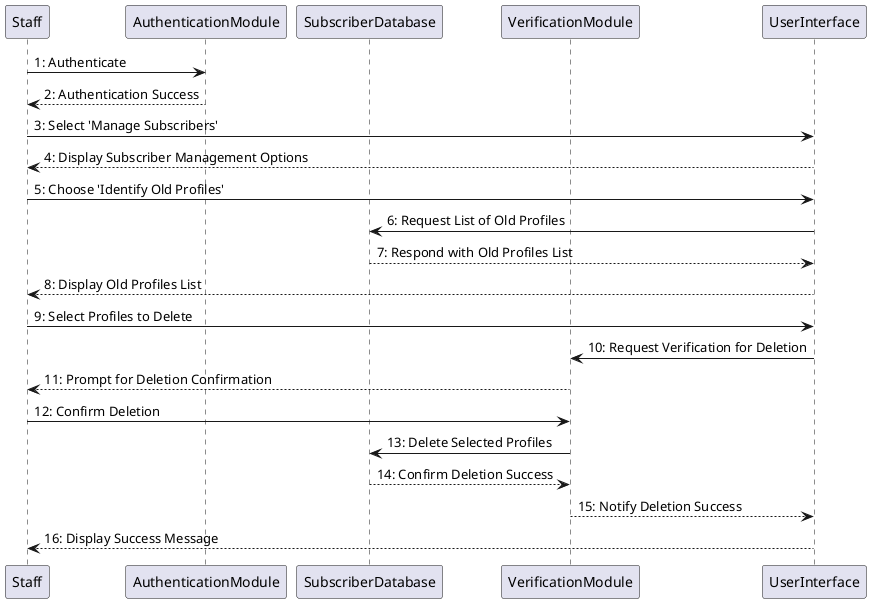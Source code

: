 @startuml
participant Staff as S
participant AuthenticationModule as Auth
participant SubscriberDatabase as SD
participant VerificationModule as VM
participant UserInterface as UI

S -> Auth: 1: Authenticate
Auth --> S: 2: Authentication Success

S -> UI: 3: Select 'Manage Subscribers'
UI --> S: 4: Display Subscriber Management Options

S -> UI: 5: Choose 'Identify Old Profiles'
UI -> SD: 6: Request List of Old Profiles
SD --> UI: 7: Respond with Old Profiles List
UI --> S: 8: Display Old Profiles List

S -> UI: 9: Select Profiles to Delete
UI -> VM: 10: Request Verification for Deletion
VM --> S: 11: Prompt for Deletion Confirmation
S -> VM: 12: Confirm Deletion

VM -> SD: 13: Delete Selected Profiles
SD --> VM: 14: Confirm Deletion Success
VM --> UI: 15: Notify Deletion Success
UI --> S: 16: Display Success Message

@enduml